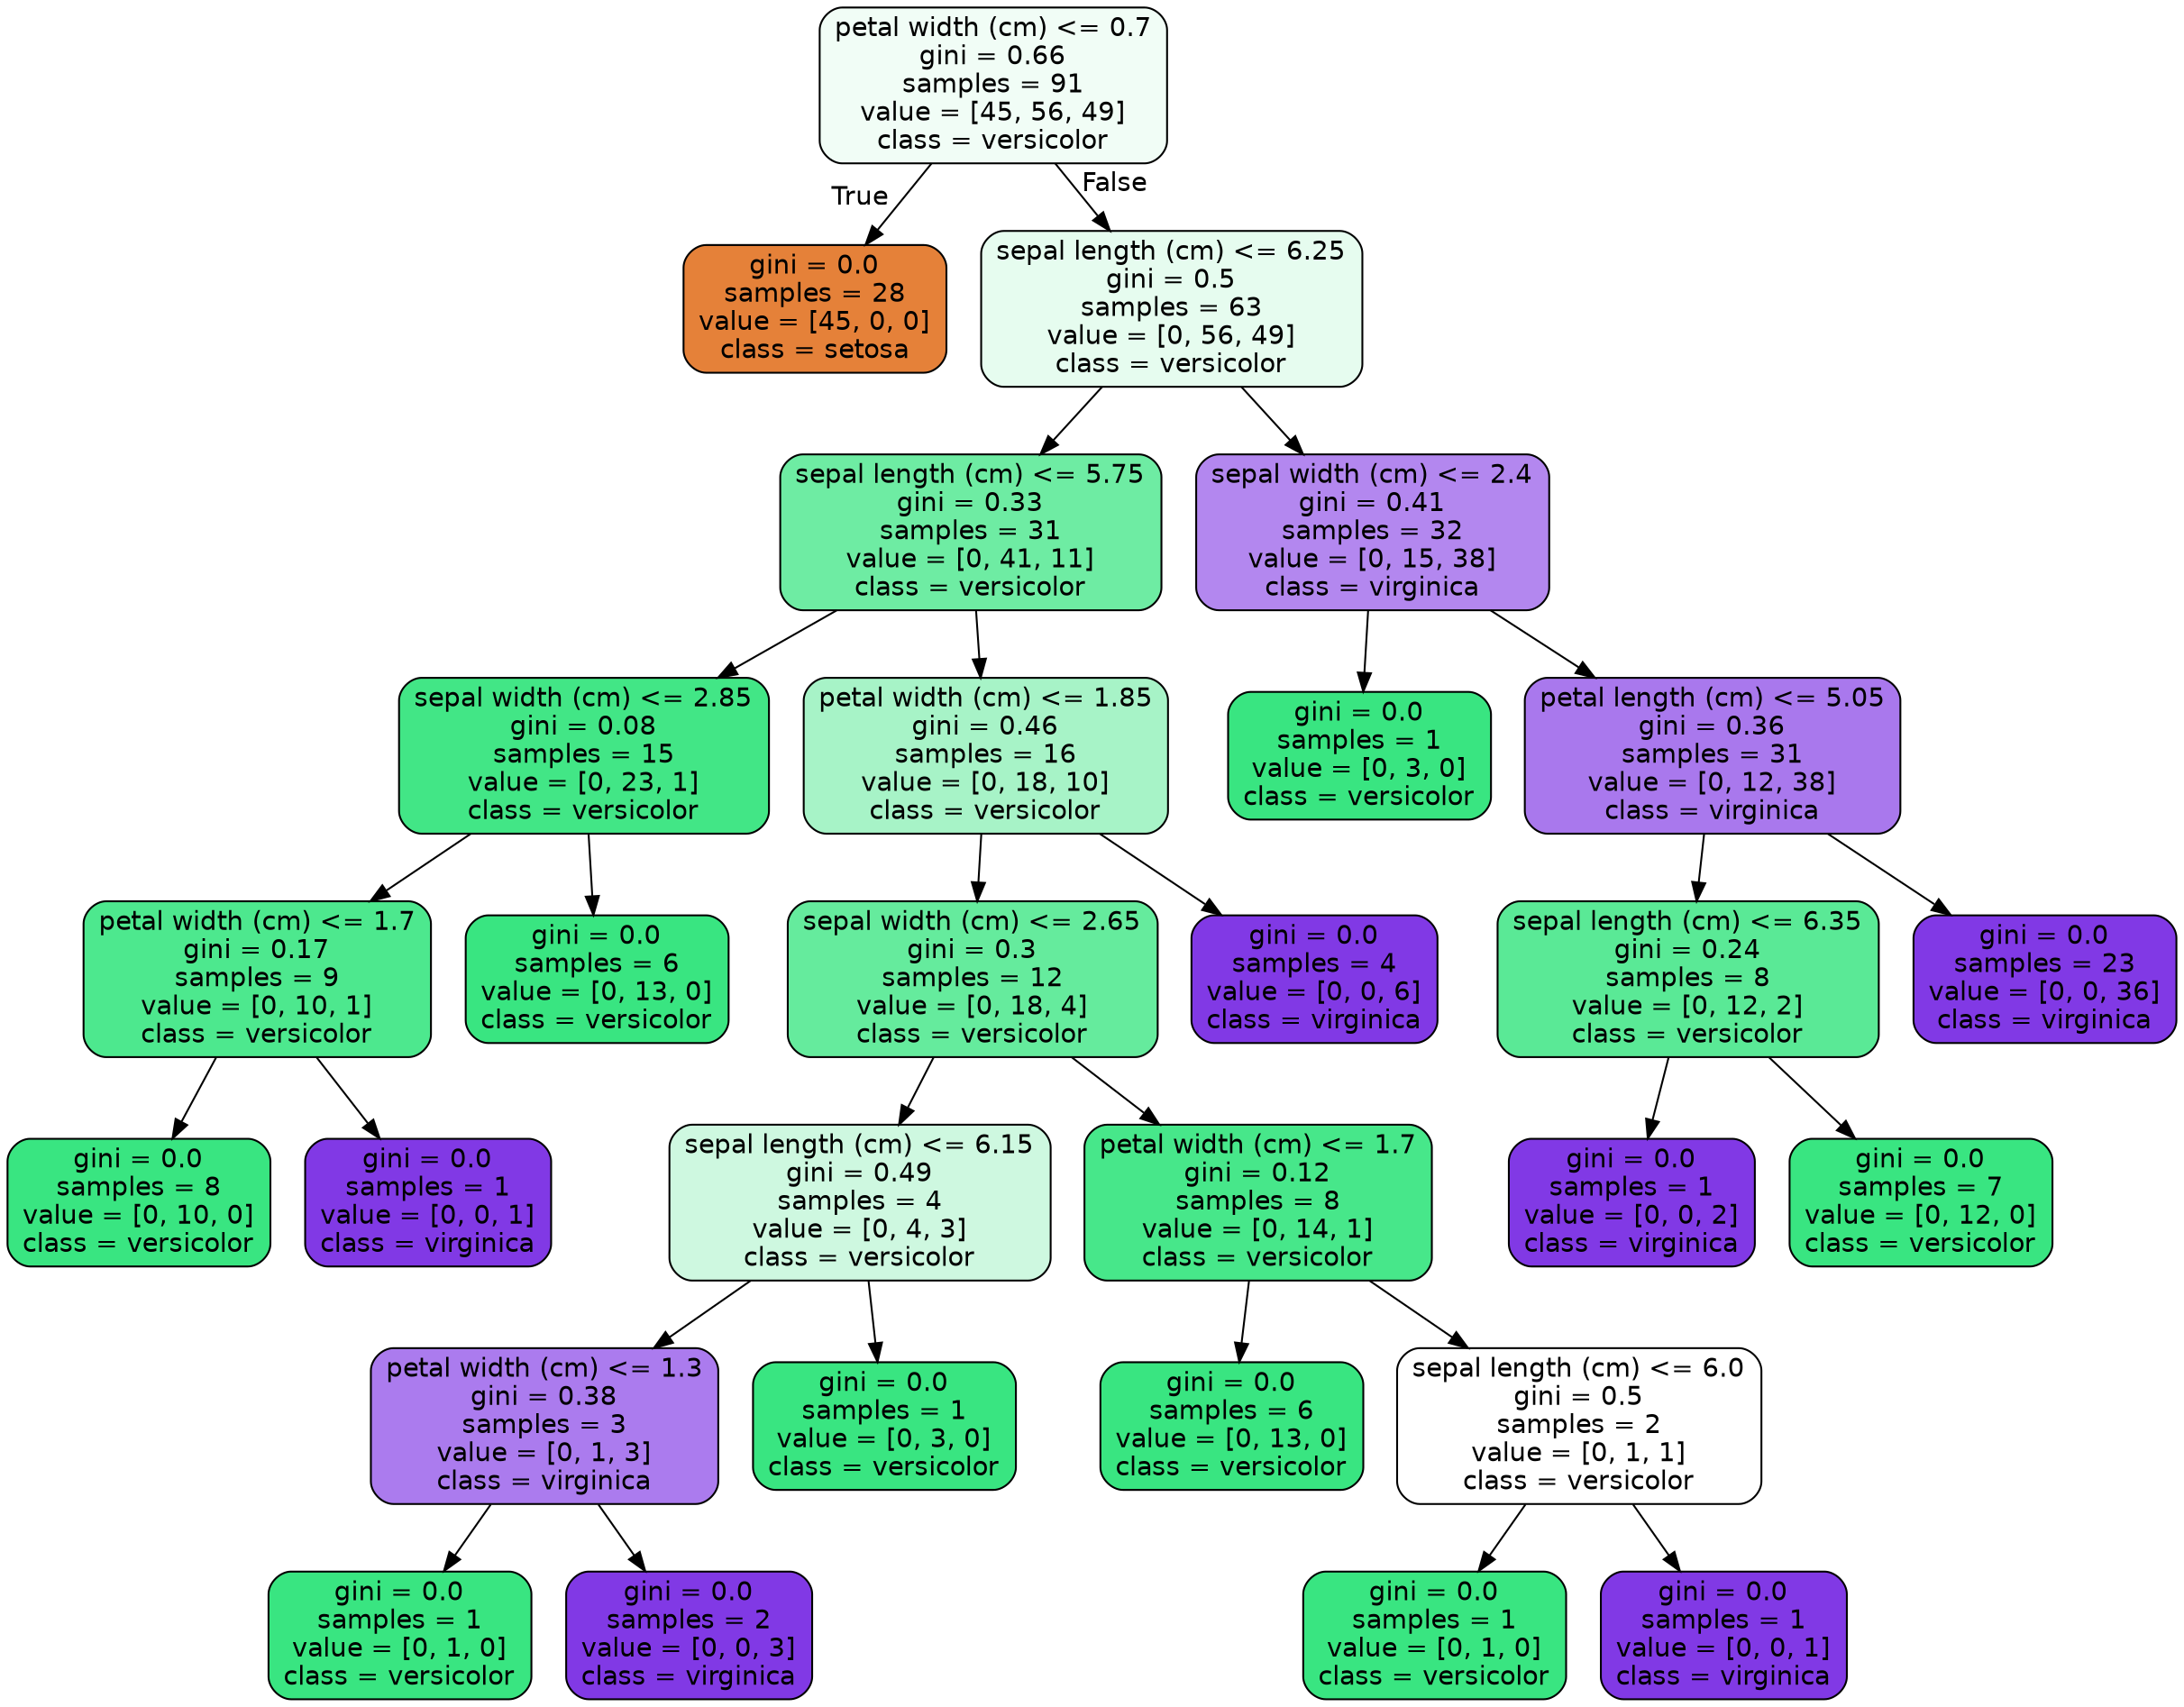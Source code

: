 digraph Tree {
node [shape=box, style="filled, rounded", color="black", fontname="helvetica"] ;
edge [fontname="helvetica"] ;
0 [label="petal width (cm) <= 0.7\ngini = 0.66\nsamples = 91\nvalue = [45, 56, 49]\nclass = versicolor", fillcolor="#f1fdf6"] ;
1 [label="gini = 0.0\nsamples = 28\nvalue = [45, 0, 0]\nclass = setosa", fillcolor="#e58139"] ;
0 -> 1 [labeldistance=2.5, labelangle=45, headlabel="True"] ;
2 [label="sepal length (cm) <= 6.25\ngini = 0.5\nsamples = 63\nvalue = [0, 56, 49]\nclass = versicolor", fillcolor="#e6fcef"] ;
0 -> 2 [labeldistance=2.5, labelangle=-45, headlabel="False"] ;
3 [label="sepal length (cm) <= 5.75\ngini = 0.33\nsamples = 31\nvalue = [0, 41, 11]\nclass = versicolor", fillcolor="#6eeca3"] ;
2 -> 3 ;
4 [label="sepal width (cm) <= 2.85\ngini = 0.08\nsamples = 15\nvalue = [0, 23, 1]\nclass = versicolor", fillcolor="#42e686"] ;
3 -> 4 ;
5 [label="petal width (cm) <= 1.7\ngini = 0.17\nsamples = 9\nvalue = [0, 10, 1]\nclass = versicolor", fillcolor="#4de88e"] ;
4 -> 5 ;
6 [label="gini = 0.0\nsamples = 8\nvalue = [0, 10, 0]\nclass = versicolor", fillcolor="#39e581"] ;
5 -> 6 ;
7 [label="gini = 0.0\nsamples = 1\nvalue = [0, 0, 1]\nclass = virginica", fillcolor="#8139e5"] ;
5 -> 7 ;
8 [label="gini = 0.0\nsamples = 6\nvalue = [0, 13, 0]\nclass = versicolor", fillcolor="#39e581"] ;
4 -> 8 ;
9 [label="petal width (cm) <= 1.85\ngini = 0.46\nsamples = 16\nvalue = [0, 18, 10]\nclass = versicolor", fillcolor="#a7f3c7"] ;
3 -> 9 ;
10 [label="sepal width (cm) <= 2.65\ngini = 0.3\nsamples = 12\nvalue = [0, 18, 4]\nclass = versicolor", fillcolor="#65eb9d"] ;
9 -> 10 ;
11 [label="sepal length (cm) <= 6.15\ngini = 0.49\nsamples = 4\nvalue = [0, 4, 3]\nclass = versicolor", fillcolor="#cef8e0"] ;
10 -> 11 ;
12 [label="petal width (cm) <= 1.3\ngini = 0.38\nsamples = 3\nvalue = [0, 1, 3]\nclass = virginica", fillcolor="#ab7bee"] ;
11 -> 12 ;
13 [label="gini = 0.0\nsamples = 1\nvalue = [0, 1, 0]\nclass = versicolor", fillcolor="#39e581"] ;
12 -> 13 ;
14 [label="gini = 0.0\nsamples = 2\nvalue = [0, 0, 3]\nclass = virginica", fillcolor="#8139e5"] ;
12 -> 14 ;
15 [label="gini = 0.0\nsamples = 1\nvalue = [0, 3, 0]\nclass = versicolor", fillcolor="#39e581"] ;
11 -> 15 ;
16 [label="petal width (cm) <= 1.7\ngini = 0.12\nsamples = 8\nvalue = [0, 14, 1]\nclass = versicolor", fillcolor="#47e78a"] ;
10 -> 16 ;
17 [label="gini = 0.0\nsamples = 6\nvalue = [0, 13, 0]\nclass = versicolor", fillcolor="#39e581"] ;
16 -> 17 ;
18 [label="sepal length (cm) <= 6.0\ngini = 0.5\nsamples = 2\nvalue = [0, 1, 1]\nclass = versicolor", fillcolor="#ffffff"] ;
16 -> 18 ;
19 [label="gini = 0.0\nsamples = 1\nvalue = [0, 1, 0]\nclass = versicolor", fillcolor="#39e581"] ;
18 -> 19 ;
20 [label="gini = 0.0\nsamples = 1\nvalue = [0, 0, 1]\nclass = virginica", fillcolor="#8139e5"] ;
18 -> 20 ;
21 [label="gini = 0.0\nsamples = 4\nvalue = [0, 0, 6]\nclass = virginica", fillcolor="#8139e5"] ;
9 -> 21 ;
22 [label="sepal width (cm) <= 2.4\ngini = 0.41\nsamples = 32\nvalue = [0, 15, 38]\nclass = virginica", fillcolor="#b387ef"] ;
2 -> 22 ;
23 [label="gini = 0.0\nsamples = 1\nvalue = [0, 3, 0]\nclass = versicolor", fillcolor="#39e581"] ;
22 -> 23 ;
24 [label="petal length (cm) <= 5.05\ngini = 0.36\nsamples = 31\nvalue = [0, 12, 38]\nclass = virginica", fillcolor="#a978ed"] ;
22 -> 24 ;
25 [label="sepal length (cm) <= 6.35\ngini = 0.24\nsamples = 8\nvalue = [0, 12, 2]\nclass = versicolor", fillcolor="#5ae996"] ;
24 -> 25 ;
26 [label="gini = 0.0\nsamples = 1\nvalue = [0, 0, 2]\nclass = virginica", fillcolor="#8139e5"] ;
25 -> 26 ;
27 [label="gini = 0.0\nsamples = 7\nvalue = [0, 12, 0]\nclass = versicolor", fillcolor="#39e581"] ;
25 -> 27 ;
28 [label="gini = 0.0\nsamples = 23\nvalue = [0, 0, 36]\nclass = virginica", fillcolor="#8139e5"] ;
24 -> 28 ;
}